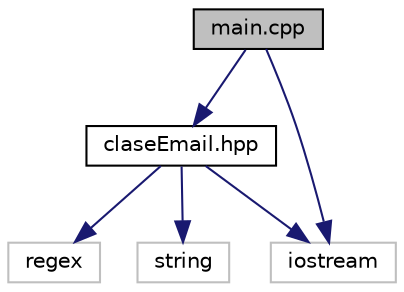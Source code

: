 digraph "main.cpp"
{
 // LATEX_PDF_SIZE
  edge [fontname="Helvetica",fontsize="10",labelfontname="Helvetica",labelfontsize="10"];
  node [fontname="Helvetica",fontsize="10",shape=record];
  Node1 [label="main.cpp",height=0.2,width=0.4,color="black", fillcolor="grey75", style="filled", fontcolor="black",tooltip="Se utilizan los métodos y funciones declarados en los demás archivos para lograr generar un menú func..."];
  Node1 -> Node2 [color="midnightblue",fontsize="10",style="solid",fontname="Helvetica"];
  Node2 [label="claseEmail.hpp",height=0.2,width=0.4,color="black", fillcolor="white", style="filled",URL="$claseEmail_8hpp.html",tooltip="En este archivo se declara la clase ValidadorEmail junto con sus métodos tanto públicos como privados..."];
  Node2 -> Node3 [color="midnightblue",fontsize="10",style="solid",fontname="Helvetica"];
  Node3 [label="regex",height=0.2,width=0.4,color="grey75", fillcolor="white", style="filled",tooltip=" "];
  Node2 -> Node4 [color="midnightblue",fontsize="10",style="solid",fontname="Helvetica"];
  Node4 [label="iostream",height=0.2,width=0.4,color="grey75", fillcolor="white", style="filled",tooltip=" "];
  Node2 -> Node5 [color="midnightblue",fontsize="10",style="solid",fontname="Helvetica"];
  Node5 [label="string",height=0.2,width=0.4,color="grey75", fillcolor="white", style="filled",tooltip=" "];
  Node1 -> Node4 [color="midnightblue",fontsize="10",style="solid",fontname="Helvetica"];
}
